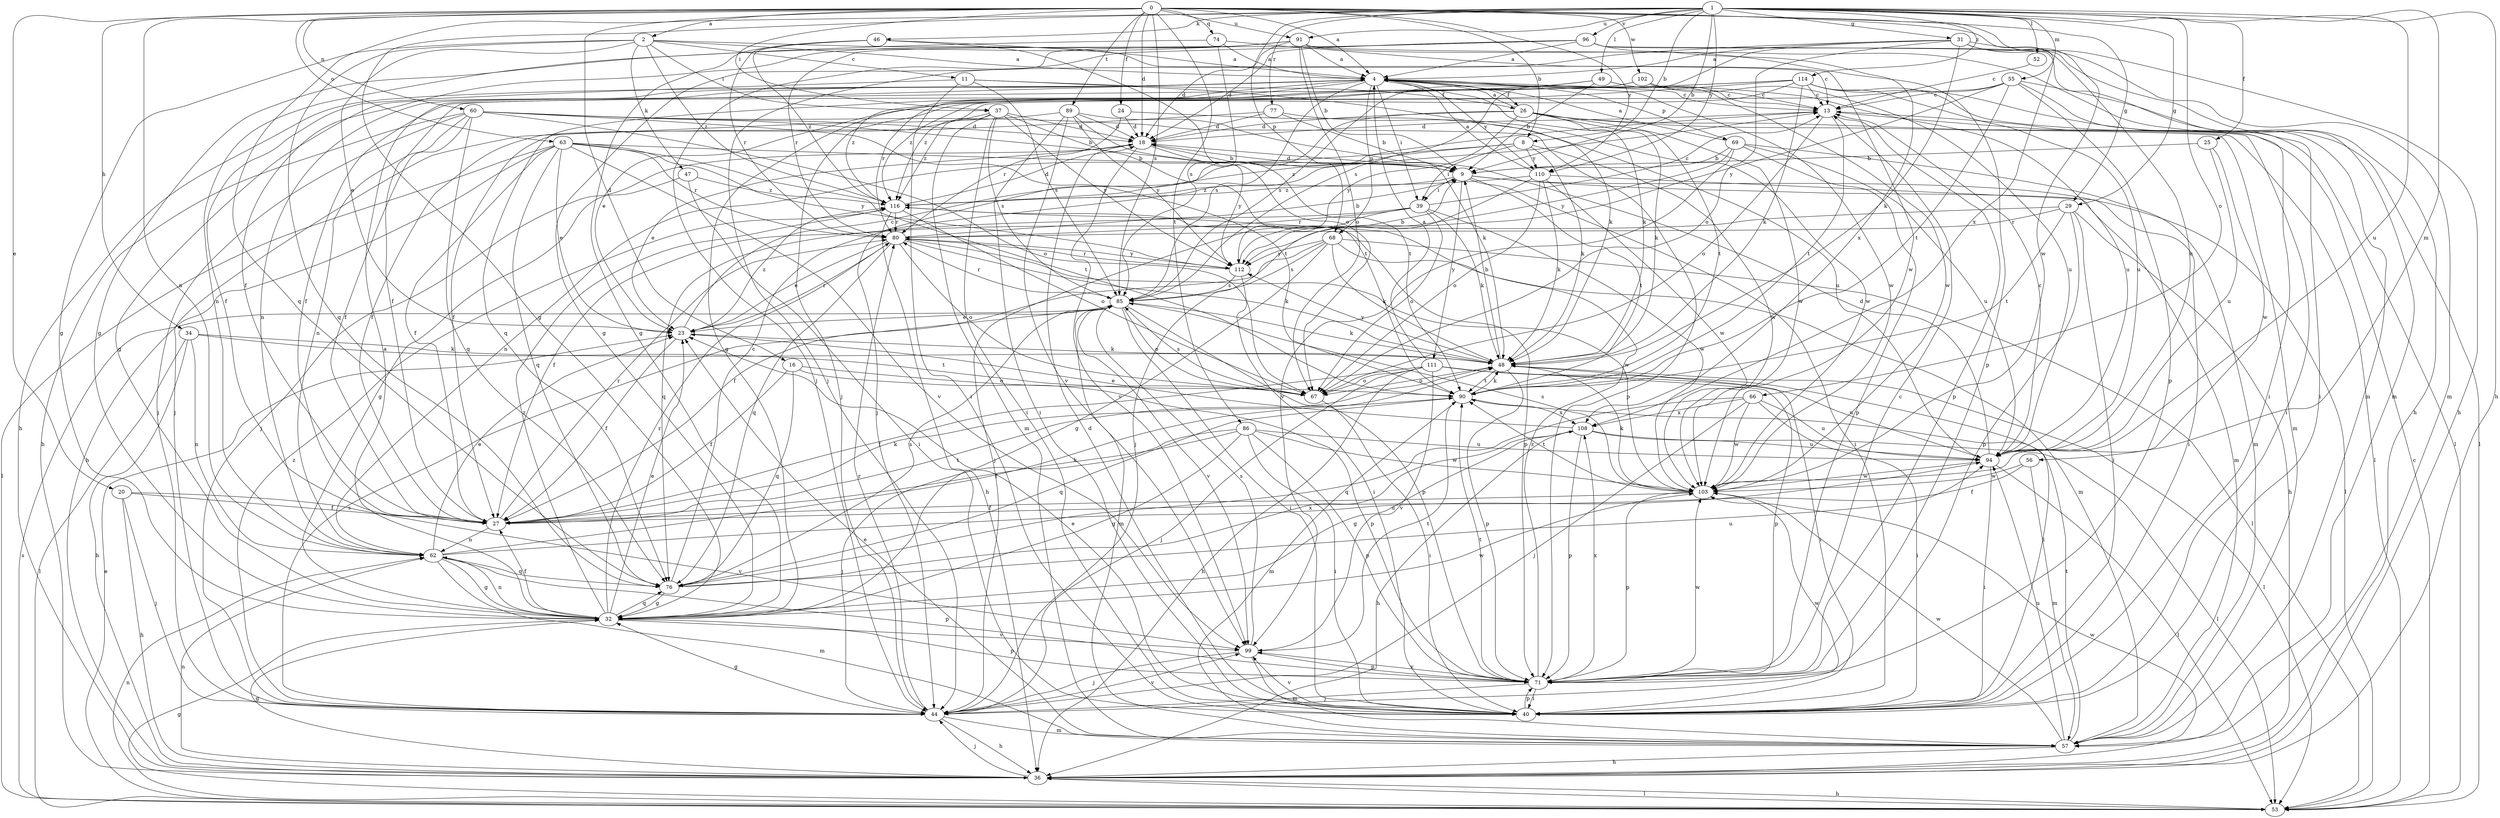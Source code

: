 strict digraph  {
0;
1;
2;
4;
8;
9;
11;
13;
16;
18;
20;
23;
24;
25;
26;
27;
29;
31;
32;
34;
36;
37;
39;
40;
44;
46;
47;
48;
49;
52;
53;
55;
56;
57;
60;
62;
63;
66;
67;
68;
69;
71;
74;
76;
77;
80;
85;
86;
89;
90;
91;
94;
96;
99;
102;
103;
108;
110;
111;
112;
114;
116;
0 -> 2  [label=a];
0 -> 4  [label=a];
0 -> 8  [label=b];
0 -> 16  [label=d];
0 -> 18  [label=d];
0 -> 20  [label=e];
0 -> 24  [label=f];
0 -> 29  [label=g];
0 -> 34  [label=h];
0 -> 37  [label=i];
0 -> 60  [label=n];
0 -> 62  [label=n];
0 -> 63  [label=o];
0 -> 74  [label=q];
0 -> 85  [label=s];
0 -> 86  [label=t];
0 -> 89  [label=t];
0 -> 91  [label=u];
0 -> 102  [label=w];
0 -> 103  [label=w];
0 -> 108  [label=x];
0 -> 110  [label=y];
1 -> 8  [label=b];
1 -> 9  [label=b];
1 -> 25  [label=f];
1 -> 29  [label=g];
1 -> 31  [label=g];
1 -> 32  [label=g];
1 -> 36  [label=h];
1 -> 46  [label=k];
1 -> 49  [label=l];
1 -> 52  [label=l];
1 -> 55  [label=m];
1 -> 56  [label=m];
1 -> 66  [label=o];
1 -> 68  [label=p];
1 -> 76  [label=q];
1 -> 77  [label=r];
1 -> 91  [label=u];
1 -> 94  [label=u];
1 -> 96  [label=v];
1 -> 110  [label=y];
1 -> 114  [label=z];
2 -> 4  [label=a];
2 -> 11  [label=c];
2 -> 13  [label=c];
2 -> 23  [label=e];
2 -> 32  [label=g];
2 -> 37  [label=i];
2 -> 47  [label=k];
2 -> 76  [label=q];
2 -> 116  [label=z];
4 -> 13  [label=c];
4 -> 26  [label=f];
4 -> 32  [label=g];
4 -> 36  [label=h];
4 -> 39  [label=i];
4 -> 48  [label=k];
4 -> 62  [label=n];
4 -> 68  [label=p];
4 -> 69  [label=p];
4 -> 80  [label=r];
4 -> 85  [label=s];
4 -> 94  [label=u];
4 -> 103  [label=w];
4 -> 110  [label=y];
4 -> 116  [label=z];
8 -> 39  [label=i];
8 -> 48  [label=k];
8 -> 62  [label=n];
8 -> 103  [label=w];
8 -> 110  [label=y];
8 -> 116  [label=z];
9 -> 18  [label=d];
9 -> 39  [label=i];
9 -> 40  [label=i];
9 -> 53  [label=l];
9 -> 57  [label=m];
9 -> 90  [label=t];
9 -> 111  [label=y];
9 -> 116  [label=z];
11 -> 26  [label=f];
11 -> 27  [label=f];
11 -> 40  [label=i];
11 -> 48  [label=k];
11 -> 85  [label=s];
13 -> 18  [label=d];
13 -> 40  [label=i];
13 -> 67  [label=o];
13 -> 71  [label=p];
13 -> 90  [label=t];
16 -> 27  [label=f];
16 -> 67  [label=o];
16 -> 71  [label=p];
16 -> 76  [label=q];
18 -> 9  [label=b];
18 -> 23  [label=e];
18 -> 44  [label=j];
18 -> 99  [label=v];
18 -> 112  [label=y];
20 -> 27  [label=f];
20 -> 36  [label=h];
20 -> 44  [label=j];
20 -> 99  [label=v];
23 -> 13  [label=c];
23 -> 27  [label=f];
23 -> 48  [label=k];
23 -> 80  [label=r];
23 -> 116  [label=z];
24 -> 18  [label=d];
24 -> 80  [label=r];
24 -> 94  [label=u];
25 -> 9  [label=b];
25 -> 94  [label=u];
25 -> 103  [label=w];
26 -> 4  [label=a];
26 -> 18  [label=d];
26 -> 44  [label=j];
26 -> 48  [label=k];
26 -> 53  [label=l];
26 -> 57  [label=m];
26 -> 90  [label=t];
26 -> 103  [label=w];
26 -> 112  [label=y];
27 -> 48  [label=k];
27 -> 62  [label=n];
27 -> 80  [label=r];
27 -> 90  [label=t];
29 -> 27  [label=f];
29 -> 36  [label=h];
29 -> 40  [label=i];
29 -> 71  [label=p];
29 -> 80  [label=r];
29 -> 90  [label=t];
31 -> 4  [label=a];
31 -> 36  [label=h];
31 -> 44  [label=j];
31 -> 48  [label=k];
31 -> 57  [label=m];
31 -> 67  [label=o];
31 -> 85  [label=s];
31 -> 94  [label=u];
32 -> 4  [label=a];
32 -> 23  [label=e];
32 -> 27  [label=f];
32 -> 62  [label=n];
32 -> 71  [label=p];
32 -> 76  [label=q];
32 -> 80  [label=r];
32 -> 99  [label=v];
32 -> 103  [label=w];
32 -> 116  [label=z];
34 -> 36  [label=h];
34 -> 48  [label=k];
34 -> 53  [label=l];
34 -> 62  [label=n];
34 -> 90  [label=t];
36 -> 32  [label=g];
36 -> 44  [label=j];
36 -> 53  [label=l];
36 -> 62  [label=n];
36 -> 103  [label=w];
37 -> 18  [label=d];
37 -> 27  [label=f];
37 -> 40  [label=i];
37 -> 57  [label=m];
37 -> 85  [label=s];
37 -> 90  [label=t];
37 -> 112  [label=y];
37 -> 116  [label=z];
39 -> 13  [label=c];
39 -> 44  [label=j];
39 -> 48  [label=k];
39 -> 67  [label=o];
39 -> 76  [label=q];
39 -> 80  [label=r];
39 -> 103  [label=w];
40 -> 18  [label=d];
40 -> 23  [label=e];
40 -> 71  [label=p];
40 -> 99  [label=v];
44 -> 32  [label=g];
44 -> 36  [label=h];
44 -> 57  [label=m];
44 -> 80  [label=r];
44 -> 85  [label=s];
44 -> 99  [label=v];
44 -> 103  [label=w];
44 -> 116  [label=z];
46 -> 4  [label=a];
46 -> 32  [label=g];
46 -> 67  [label=o];
46 -> 80  [label=r];
46 -> 116  [label=z];
47 -> 32  [label=g];
47 -> 40  [label=i];
47 -> 116  [label=z];
48 -> 9  [label=b];
48 -> 40  [label=i];
48 -> 53  [label=l];
48 -> 67  [label=o];
48 -> 71  [label=p];
48 -> 90  [label=t];
48 -> 112  [label=y];
49 -> 9  [label=b];
49 -> 13  [label=c];
49 -> 32  [label=g];
49 -> 103  [label=w];
49 -> 116  [label=z];
52 -> 13  [label=c];
53 -> 13  [label=c];
53 -> 23  [label=e];
53 -> 32  [label=g];
53 -> 36  [label=h];
53 -> 62  [label=n];
53 -> 85  [label=s];
55 -> 13  [label=c];
55 -> 40  [label=i];
55 -> 53  [label=l];
55 -> 71  [label=p];
55 -> 90  [label=t];
55 -> 112  [label=y];
55 -> 116  [label=z];
56 -> 27  [label=f];
56 -> 57  [label=m];
56 -> 103  [label=w];
57 -> 23  [label=e];
57 -> 36  [label=h];
57 -> 90  [label=t];
57 -> 94  [label=u];
57 -> 103  [label=w];
60 -> 9  [label=b];
60 -> 18  [label=d];
60 -> 27  [label=f];
60 -> 36  [label=h];
60 -> 44  [label=j];
60 -> 62  [label=n];
60 -> 67  [label=o];
60 -> 71  [label=p];
60 -> 76  [label=q];
60 -> 90  [label=t];
62 -> 23  [label=e];
62 -> 32  [label=g];
62 -> 48  [label=k];
62 -> 57  [label=m];
62 -> 71  [label=p];
62 -> 76  [label=q];
62 -> 94  [label=u];
63 -> 9  [label=b];
63 -> 23  [label=e];
63 -> 27  [label=f];
63 -> 36  [label=h];
63 -> 53  [label=l];
63 -> 76  [label=q];
63 -> 80  [label=r];
63 -> 90  [label=t];
63 -> 99  [label=v];
63 -> 112  [label=y];
66 -> 40  [label=i];
66 -> 44  [label=j];
66 -> 76  [label=q];
66 -> 94  [label=u];
66 -> 103  [label=w];
66 -> 108  [label=x];
67 -> 40  [label=i];
67 -> 85  [label=s];
68 -> 27  [label=f];
68 -> 32  [label=g];
68 -> 48  [label=k];
68 -> 53  [label=l];
68 -> 57  [label=m];
68 -> 85  [label=s];
68 -> 112  [label=y];
69 -> 4  [label=a];
69 -> 9  [label=b];
69 -> 57  [label=m];
69 -> 71  [label=p];
69 -> 94  [label=u];
69 -> 99  [label=v];
69 -> 112  [label=y];
71 -> 13  [label=c];
71 -> 40  [label=i];
71 -> 44  [label=j];
71 -> 90  [label=t];
71 -> 99  [label=v];
71 -> 103  [label=w];
71 -> 108  [label=x];
71 -> 116  [label=z];
74 -> 4  [label=a];
74 -> 62  [label=n];
74 -> 85  [label=s];
74 -> 103  [label=w];
76 -> 13  [label=c];
76 -> 32  [label=g];
76 -> 85  [label=s];
76 -> 94  [label=u];
76 -> 108  [label=x];
77 -> 9  [label=b];
77 -> 18  [label=d];
77 -> 27  [label=f];
77 -> 103  [label=w];
80 -> 9  [label=b];
80 -> 23  [label=e];
80 -> 48  [label=k];
80 -> 67  [label=o];
80 -> 76  [label=q];
80 -> 103  [label=w];
80 -> 112  [label=y];
85 -> 23  [label=e];
85 -> 40  [label=i];
85 -> 48  [label=k];
85 -> 57  [label=m];
85 -> 67  [label=o];
85 -> 71  [label=p];
85 -> 80  [label=r];
85 -> 99  [label=v];
86 -> 27  [label=f];
86 -> 32  [label=g];
86 -> 40  [label=i];
86 -> 44  [label=j];
86 -> 71  [label=p];
86 -> 94  [label=u];
86 -> 103  [label=w];
89 -> 18  [label=d];
89 -> 40  [label=i];
89 -> 44  [label=j];
89 -> 48  [label=k];
89 -> 90  [label=t];
89 -> 99  [label=v];
89 -> 112  [label=y];
90 -> 48  [label=k];
90 -> 57  [label=m];
90 -> 76  [label=q];
90 -> 108  [label=x];
91 -> 4  [label=a];
91 -> 9  [label=b];
91 -> 18  [label=d];
91 -> 27  [label=f];
91 -> 32  [label=g];
91 -> 57  [label=m];
91 -> 67  [label=o];
91 -> 71  [label=p];
91 -> 80  [label=r];
94 -> 13  [label=c];
94 -> 18  [label=d];
94 -> 40  [label=i];
94 -> 53  [label=l];
94 -> 103  [label=w];
96 -> 4  [label=a];
96 -> 18  [label=d];
96 -> 32  [label=g];
96 -> 36  [label=h];
96 -> 44  [label=j];
96 -> 57  [label=m];
96 -> 108  [label=x];
99 -> 44  [label=j];
99 -> 57  [label=m];
99 -> 71  [label=p];
99 -> 85  [label=s];
99 -> 90  [label=t];
102 -> 13  [label=c];
102 -> 27  [label=f];
102 -> 85  [label=s];
102 -> 94  [label=u];
103 -> 27  [label=f];
103 -> 48  [label=k];
103 -> 71  [label=p];
103 -> 85  [label=s];
103 -> 90  [label=t];
108 -> 23  [label=e];
108 -> 32  [label=g];
108 -> 36  [label=h];
108 -> 53  [label=l];
108 -> 71  [label=p];
108 -> 94  [label=u];
110 -> 4  [label=a];
110 -> 40  [label=i];
110 -> 44  [label=j];
110 -> 48  [label=k];
110 -> 67  [label=o];
110 -> 103  [label=w];
110 -> 116  [label=z];
111 -> 4  [label=a];
111 -> 27  [label=f];
111 -> 36  [label=h];
111 -> 40  [label=i];
111 -> 44  [label=j];
111 -> 67  [label=o];
111 -> 71  [label=p];
111 -> 94  [label=u];
111 -> 99  [label=v];
112 -> 9  [label=b];
112 -> 40  [label=i];
112 -> 80  [label=r];
112 -> 85  [label=s];
114 -> 13  [label=c];
114 -> 23  [label=e];
114 -> 27  [label=f];
114 -> 40  [label=i];
114 -> 44  [label=j];
114 -> 48  [label=k];
114 -> 53  [label=l];
114 -> 76  [label=q];
114 -> 94  [label=u];
116 -> 18  [label=d];
116 -> 36  [label=h];
116 -> 67  [label=o];
116 -> 71  [label=p];
116 -> 80  [label=r];
}
